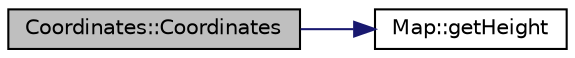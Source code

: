 digraph "Coordinates::Coordinates"
{
 // LATEX_PDF_SIZE
  edge [fontname="Helvetica",fontsize="10",labelfontname="Helvetica",labelfontsize="10"];
  node [fontname="Helvetica",fontsize="10",shape=record];
  rankdir="LR";
  Node1 [label="Coordinates::Coordinates",height=0.2,width=0.4,color="black", fillcolor="grey75", style="filled", fontcolor="black",tooltip="Construct a new Coordinates object. Z value is fetched based on the x and y values."];
  Node1 -> Node2 [color="midnightblue",fontsize="10",style="solid",fontname="Helvetica"];
  Node2 [label="Map::getHeight",height=0.2,width=0.4,color="black", fillcolor="white", style="filled",URL="$classMap.html#a3e59ab91ee02868654a3e22a9c8d2d07",tooltip="Gives the height for the given (x, y) coordinates."];
}
